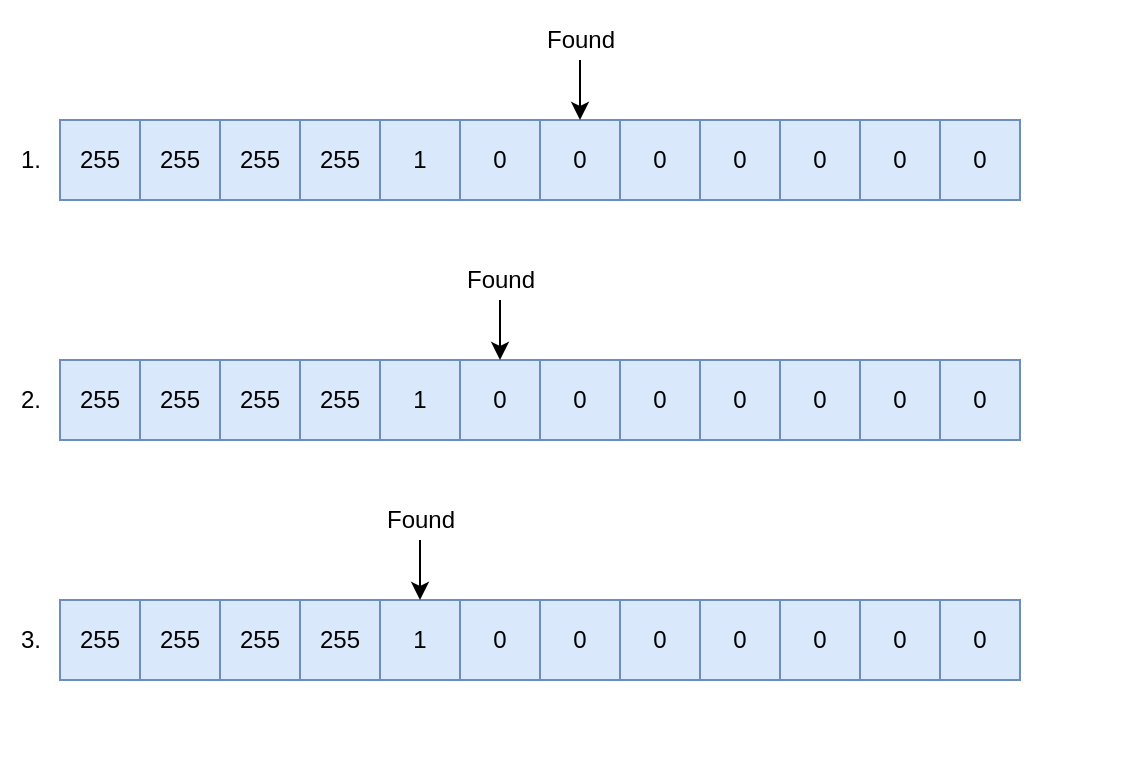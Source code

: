 <mxfile version="14.5.1" type="device"><diagram id="b2akuqRjPQZ31kKyBrhH" name="Seite-1"><mxGraphModel dx="1422" dy="822" grid="1" gridSize="10" guides="1" tooltips="1" connect="1" arrows="1" fold="1" page="1" pageScale="1" pageWidth="583" pageHeight="827" math="0" shadow="0"><root><mxCell id="0"/><mxCell id="1" parent="0"/><mxCell id="zM0fQFQmAjW1BrweINq2-50" value="" style="rounded=0;whiteSpace=wrap;html=1;strokeColor=none;" vertex="1" parent="1"><mxGeometry x="10" y="20" width="560" height="390" as="geometry"/></mxCell><mxCell id="zM0fQFQmAjW1BrweINq2-1" value="" style="rounded=0;whiteSpace=wrap;html=1;" vertex="1" parent="1"><mxGeometry x="40" y="80" width="480" height="40" as="geometry"/></mxCell><mxCell id="zM0fQFQmAjW1BrweINq2-2" value="255" style="rounded=0;whiteSpace=wrap;html=1;fillColor=#dae8fc;strokeColor=#6c8ebf;" vertex="1" parent="1"><mxGeometry x="40" y="80" width="40" height="40" as="geometry"/></mxCell><mxCell id="zM0fQFQmAjW1BrweINq2-3" value="255" style="rounded=0;whiteSpace=wrap;html=1;fillColor=#dae8fc;strokeColor=#6c8ebf;" vertex="1" parent="1"><mxGeometry x="80" y="80" width="40" height="40" as="geometry"/></mxCell><mxCell id="zM0fQFQmAjW1BrweINq2-4" value="255" style="rounded=0;whiteSpace=wrap;html=1;fillColor=#dae8fc;strokeColor=#6c8ebf;" vertex="1" parent="1"><mxGeometry x="120" y="80" width="40" height="40" as="geometry"/></mxCell><mxCell id="zM0fQFQmAjW1BrweINq2-5" value="255" style="rounded=0;whiteSpace=wrap;html=1;fillColor=#dae8fc;strokeColor=#6c8ebf;" vertex="1" parent="1"><mxGeometry x="160" y="80" width="40" height="40" as="geometry"/></mxCell><mxCell id="zM0fQFQmAjW1BrweINq2-6" value="1" style="rounded=0;whiteSpace=wrap;html=1;fillColor=#dae8fc;strokeColor=#6c8ebf;" vertex="1" parent="1"><mxGeometry x="200" y="80" width="40" height="40" as="geometry"/></mxCell><mxCell id="zM0fQFQmAjW1BrweINq2-7" value="0" style="rounded=0;whiteSpace=wrap;html=1;fillColor=#dae8fc;strokeColor=#6c8ebf;" vertex="1" parent="1"><mxGeometry x="240" y="80" width="40" height="40" as="geometry"/></mxCell><mxCell id="zM0fQFQmAjW1BrweINq2-8" value="0" style="rounded=0;whiteSpace=wrap;html=1;fillColor=#dae8fc;strokeColor=#6c8ebf;" vertex="1" parent="1"><mxGeometry x="400" y="80" width="40" height="40" as="geometry"/></mxCell><mxCell id="zM0fQFQmAjW1BrweINq2-9" value="0" style="rounded=0;whiteSpace=wrap;html=1;fillColor=#dae8fc;strokeColor=#6c8ebf;" vertex="1" parent="1"><mxGeometry x="360" y="80" width="40" height="40" as="geometry"/></mxCell><mxCell id="zM0fQFQmAjW1BrweINq2-10" value="0" style="rounded=0;whiteSpace=wrap;html=1;fillColor=#dae8fc;strokeColor=#6c8ebf;" vertex="1" parent="1"><mxGeometry x="320" y="80" width="40" height="40" as="geometry"/></mxCell><mxCell id="zM0fQFQmAjW1BrweINq2-11" value="0" style="rounded=0;whiteSpace=wrap;html=1;fillColor=#dae8fc;strokeColor=#6c8ebf;" vertex="1" parent="1"><mxGeometry x="280" y="80" width="40" height="40" as="geometry"/></mxCell><mxCell id="zM0fQFQmAjW1BrweINq2-12" value="0" style="rounded=0;whiteSpace=wrap;html=1;fillColor=#dae8fc;strokeColor=#6c8ebf;" vertex="1" parent="1"><mxGeometry x="480" y="80" width="40" height="40" as="geometry"/></mxCell><mxCell id="zM0fQFQmAjW1BrweINq2-13" value="0" style="rounded=0;whiteSpace=wrap;html=1;fillColor=#dae8fc;strokeColor=#6c8ebf;" vertex="1" parent="1"><mxGeometry x="440" y="80" width="40" height="40" as="geometry"/></mxCell><mxCell id="zM0fQFQmAjW1BrweINq2-14" value="" style="rounded=0;whiteSpace=wrap;html=1;" vertex="1" parent="1"><mxGeometry x="40" y="200" width="480" height="40" as="geometry"/></mxCell><mxCell id="zM0fQFQmAjW1BrweINq2-15" value="255" style="rounded=0;whiteSpace=wrap;html=1;fillColor=#dae8fc;strokeColor=#6c8ebf;" vertex="1" parent="1"><mxGeometry x="40" y="200" width="40" height="40" as="geometry"/></mxCell><mxCell id="zM0fQFQmAjW1BrweINq2-16" value="255" style="rounded=0;whiteSpace=wrap;html=1;fillColor=#dae8fc;strokeColor=#6c8ebf;" vertex="1" parent="1"><mxGeometry x="80" y="200" width="40" height="40" as="geometry"/></mxCell><mxCell id="zM0fQFQmAjW1BrweINq2-17" value="255" style="rounded=0;whiteSpace=wrap;html=1;fillColor=#dae8fc;strokeColor=#6c8ebf;" vertex="1" parent="1"><mxGeometry x="120" y="200" width="40" height="40" as="geometry"/></mxCell><mxCell id="zM0fQFQmAjW1BrweINq2-18" value="255" style="rounded=0;whiteSpace=wrap;html=1;fillColor=#dae8fc;strokeColor=#6c8ebf;" vertex="1" parent="1"><mxGeometry x="160" y="200" width="40" height="40" as="geometry"/></mxCell><mxCell id="zM0fQFQmAjW1BrweINq2-19" value="1" style="rounded=0;whiteSpace=wrap;html=1;fillColor=#dae8fc;strokeColor=#6c8ebf;" vertex="1" parent="1"><mxGeometry x="200" y="200" width="40" height="40" as="geometry"/></mxCell><mxCell id="zM0fQFQmAjW1BrweINq2-20" value="0" style="rounded=0;whiteSpace=wrap;html=1;fillColor=#dae8fc;strokeColor=#6c8ebf;" vertex="1" parent="1"><mxGeometry x="240" y="200" width="40" height="40" as="geometry"/></mxCell><mxCell id="zM0fQFQmAjW1BrweINq2-21" value="0" style="rounded=0;whiteSpace=wrap;html=1;fillColor=#dae8fc;strokeColor=#6c8ebf;" vertex="1" parent="1"><mxGeometry x="400" y="200" width="40" height="40" as="geometry"/></mxCell><mxCell id="zM0fQFQmAjW1BrweINq2-22" value="0" style="rounded=0;whiteSpace=wrap;html=1;fillColor=#dae8fc;strokeColor=#6c8ebf;" vertex="1" parent="1"><mxGeometry x="360" y="200" width="40" height="40" as="geometry"/></mxCell><mxCell id="zM0fQFQmAjW1BrweINq2-23" value="0" style="rounded=0;whiteSpace=wrap;html=1;fillColor=#dae8fc;strokeColor=#6c8ebf;" vertex="1" parent="1"><mxGeometry x="320" y="200" width="40" height="40" as="geometry"/></mxCell><mxCell id="zM0fQFQmAjW1BrweINq2-24" value="0" style="rounded=0;whiteSpace=wrap;html=1;fillColor=#dae8fc;strokeColor=#6c8ebf;" vertex="1" parent="1"><mxGeometry x="280" y="200" width="40" height="40" as="geometry"/></mxCell><mxCell id="zM0fQFQmAjW1BrweINq2-25" value="0" style="rounded=0;whiteSpace=wrap;html=1;fillColor=#dae8fc;strokeColor=#6c8ebf;" vertex="1" parent="1"><mxGeometry x="480" y="200" width="40" height="40" as="geometry"/></mxCell><mxCell id="zM0fQFQmAjW1BrweINq2-26" value="0" style="rounded=0;whiteSpace=wrap;html=1;fillColor=#dae8fc;strokeColor=#6c8ebf;" vertex="1" parent="1"><mxGeometry x="440" y="200" width="40" height="40" as="geometry"/></mxCell><mxCell id="zM0fQFQmAjW1BrweINq2-29" value="" style="edgeStyle=orthogonalEdgeStyle;rounded=0;orthogonalLoop=1;jettySize=auto;html=1;" edge="1" parent="1" source="zM0fQFQmAjW1BrweINq2-28" target="zM0fQFQmAjW1BrweINq2-11"><mxGeometry relative="1" as="geometry"/></mxCell><mxCell id="zM0fQFQmAjW1BrweINq2-28" value="Found" style="text;html=1;align=center;verticalAlign=middle;resizable=0;points=[];autosize=1;" vertex="1" parent="1"><mxGeometry x="275" y="30" width="50" height="20" as="geometry"/></mxCell><mxCell id="zM0fQFQmAjW1BrweINq2-31" value="" style="edgeStyle=orthogonalEdgeStyle;rounded=0;orthogonalLoop=1;jettySize=auto;html=1;entryX=0.5;entryY=0;entryDx=0;entryDy=0;" edge="1" parent="1" source="zM0fQFQmAjW1BrweINq2-30" target="zM0fQFQmAjW1BrweINq2-20"><mxGeometry relative="1" as="geometry"/></mxCell><mxCell id="zM0fQFQmAjW1BrweINq2-30" value="Found" style="text;html=1;align=center;verticalAlign=middle;resizable=0;points=[];autosize=1;" vertex="1" parent="1"><mxGeometry x="235" y="150" width="50" height="20" as="geometry"/></mxCell><mxCell id="zM0fQFQmAjW1BrweINq2-32" value="" style="rounded=0;whiteSpace=wrap;html=1;" vertex="1" parent="1"><mxGeometry x="40" y="320" width="480" height="40" as="geometry"/></mxCell><mxCell id="zM0fQFQmAjW1BrweINq2-33" value="255" style="rounded=0;whiteSpace=wrap;html=1;fillColor=#dae8fc;strokeColor=#6c8ebf;" vertex="1" parent="1"><mxGeometry x="40" y="320" width="40" height="40" as="geometry"/></mxCell><mxCell id="zM0fQFQmAjW1BrweINq2-34" value="255" style="rounded=0;whiteSpace=wrap;html=1;fillColor=#dae8fc;strokeColor=#6c8ebf;" vertex="1" parent="1"><mxGeometry x="80" y="320" width="40" height="40" as="geometry"/></mxCell><mxCell id="zM0fQFQmAjW1BrweINq2-35" value="255" style="rounded=0;whiteSpace=wrap;html=1;fillColor=#dae8fc;strokeColor=#6c8ebf;" vertex="1" parent="1"><mxGeometry x="120" y="320" width="40" height="40" as="geometry"/></mxCell><mxCell id="zM0fQFQmAjW1BrweINq2-36" value="255" style="rounded=0;whiteSpace=wrap;html=1;fillColor=#dae8fc;strokeColor=#6c8ebf;" vertex="1" parent="1"><mxGeometry x="160" y="320" width="40" height="40" as="geometry"/></mxCell><mxCell id="zM0fQFQmAjW1BrweINq2-37" value="1" style="rounded=0;whiteSpace=wrap;html=1;fillColor=#dae8fc;strokeColor=#6c8ebf;" vertex="1" parent="1"><mxGeometry x="200" y="320" width="40" height="40" as="geometry"/></mxCell><mxCell id="zM0fQFQmAjW1BrweINq2-38" value="0" style="rounded=0;whiteSpace=wrap;html=1;fillColor=#dae8fc;strokeColor=#6c8ebf;" vertex="1" parent="1"><mxGeometry x="240" y="320" width="40" height="40" as="geometry"/></mxCell><mxCell id="zM0fQFQmAjW1BrweINq2-39" value="0" style="rounded=0;whiteSpace=wrap;html=1;fillColor=#dae8fc;strokeColor=#6c8ebf;" vertex="1" parent="1"><mxGeometry x="400" y="320" width="40" height="40" as="geometry"/></mxCell><mxCell id="zM0fQFQmAjW1BrweINq2-40" value="0" style="rounded=0;whiteSpace=wrap;html=1;fillColor=#dae8fc;strokeColor=#6c8ebf;" vertex="1" parent="1"><mxGeometry x="360" y="320" width="40" height="40" as="geometry"/></mxCell><mxCell id="zM0fQFQmAjW1BrweINq2-41" value="0" style="rounded=0;whiteSpace=wrap;html=1;fillColor=#dae8fc;strokeColor=#6c8ebf;" vertex="1" parent="1"><mxGeometry x="320" y="320" width="40" height="40" as="geometry"/></mxCell><mxCell id="zM0fQFQmAjW1BrweINq2-42" value="0" style="rounded=0;whiteSpace=wrap;html=1;fillColor=#dae8fc;strokeColor=#6c8ebf;" vertex="1" parent="1"><mxGeometry x="280" y="320" width="40" height="40" as="geometry"/></mxCell><mxCell id="zM0fQFQmAjW1BrweINq2-43" value="0" style="rounded=0;whiteSpace=wrap;html=1;fillColor=#dae8fc;strokeColor=#6c8ebf;" vertex="1" parent="1"><mxGeometry x="480" y="320" width="40" height="40" as="geometry"/></mxCell><mxCell id="zM0fQFQmAjW1BrweINq2-44" value="0" style="rounded=0;whiteSpace=wrap;html=1;fillColor=#dae8fc;strokeColor=#6c8ebf;" vertex="1" parent="1"><mxGeometry x="440" y="320" width="40" height="40" as="geometry"/></mxCell><mxCell id="zM0fQFQmAjW1BrweINq2-45" value="" style="edgeStyle=orthogonalEdgeStyle;rounded=0;orthogonalLoop=1;jettySize=auto;html=1;entryX=0.5;entryY=0;entryDx=0;entryDy=0;" edge="1" parent="1" source="zM0fQFQmAjW1BrweINq2-46" target="zM0fQFQmAjW1BrweINq2-37"><mxGeometry relative="1" as="geometry"><Array as="points"><mxPoint x="220" y="310"/><mxPoint x="220" y="310"/></Array></mxGeometry></mxCell><mxCell id="zM0fQFQmAjW1BrweINq2-46" value="Found" style="text;html=1;align=center;verticalAlign=middle;resizable=0;points=[];autosize=1;" vertex="1" parent="1"><mxGeometry x="195" y="270" width="50" height="20" as="geometry"/></mxCell><mxCell id="zM0fQFQmAjW1BrweINq2-47" value="1." style="text;html=1;align=center;verticalAlign=middle;resizable=0;points=[];autosize=1;" vertex="1" parent="1"><mxGeometry x="10" y="90" width="30" height="20" as="geometry"/></mxCell><mxCell id="zM0fQFQmAjW1BrweINq2-48" value="2." style="text;html=1;align=center;verticalAlign=middle;resizable=0;points=[];autosize=1;" vertex="1" parent="1"><mxGeometry x="10" y="210" width="30" height="20" as="geometry"/></mxCell><mxCell id="zM0fQFQmAjW1BrweINq2-49" value="3." style="text;html=1;align=center;verticalAlign=middle;resizable=0;points=[];autosize=1;" vertex="1" parent="1"><mxGeometry x="10" y="330" width="30" height="20" as="geometry"/></mxCell></root></mxGraphModel></diagram></mxfile>